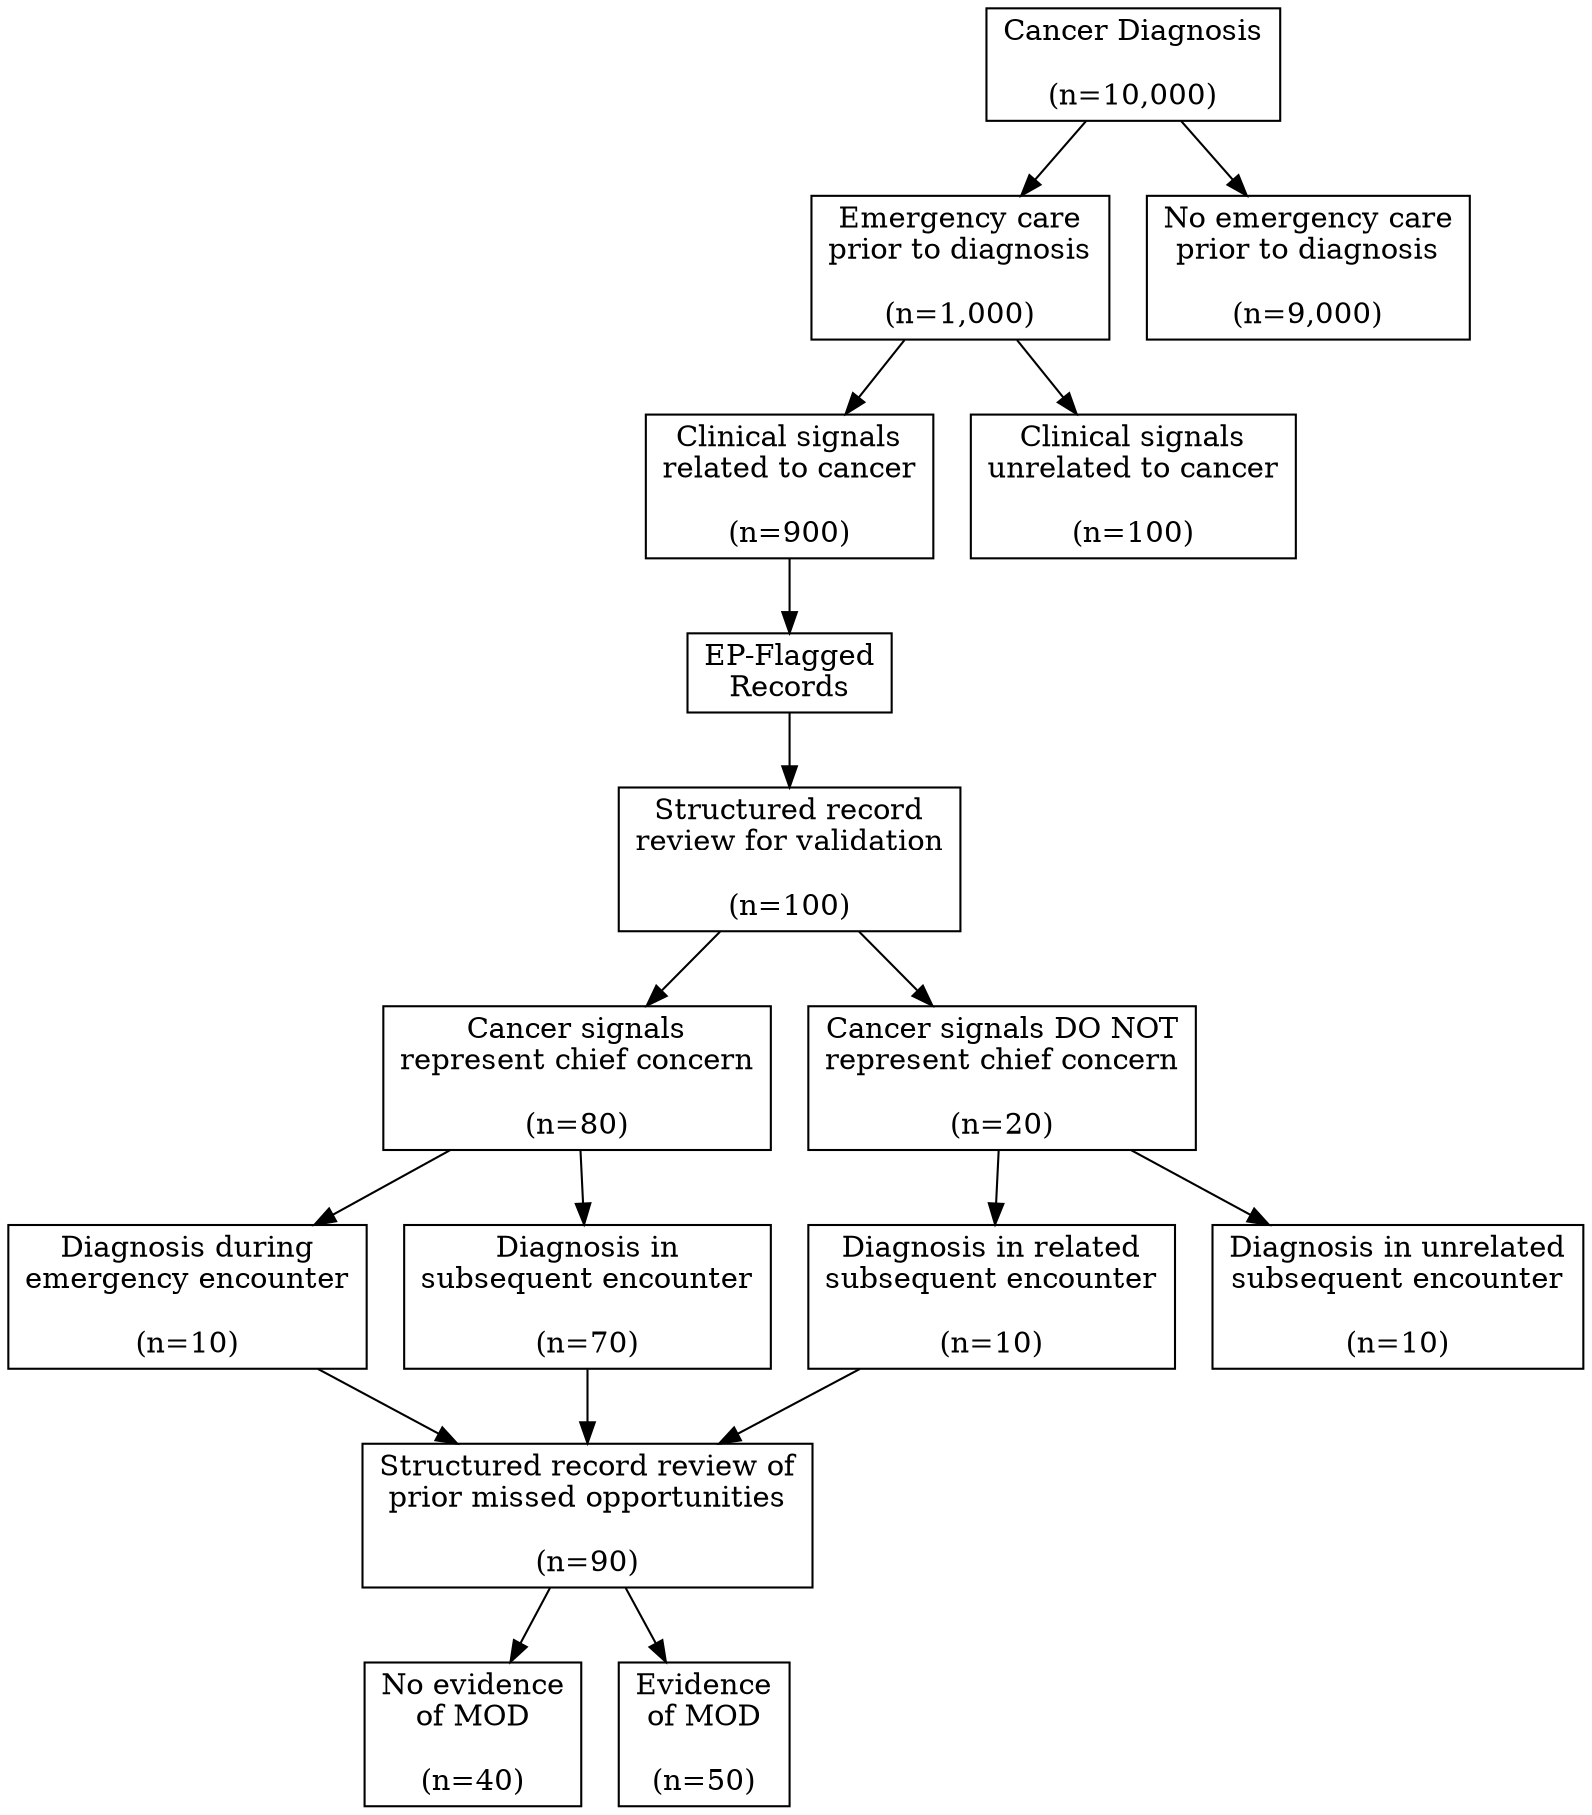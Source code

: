 digraph{

# Nodes

cancer_dx[shape=rectangle, label="Cancer Diagnosis\n\n(n=10,000)"]
emerg[shape=rectangle, label="Emergency care\nprior to diagnosis\n\n(n=1,000)"]
no_emerg[shape=rectangle, label="No emergency care\nprior to diagnosis\n\n(n=9,000)"]
signals_related[shape=rectangle, label="Clinical signals\nrelated to cancer\n\n(n=900)"]
signals_unrelated[shape=rectangle, label="Clinical signals\nunrelated to cancer\n\n(n=100)"]

Flagged[shape=rectangle, label="EP-Flagged\nRecords"]
review_sample[shape=rectangle, label="Structured record\nreview for validation\n\n(n=100)"]
chief_concern[shape=rectangle, label="Cancer signals\nrepresent chief concern\n\n(n=80)"]
not_chief[shape=rectangle, label="Cancer signals DO NOT\nrepresent chief concern\n\n(n=20)"]

dx_during_type1[shape=rectangle, label="Diagnosis during\nemergency encounter\n\n(n=10)"]
dx_later_type2[shape=rectangle, label="Diagnosis in\nsubsequent encounter\n\n(n=70)"]
dx_related_type3_incidental[shape=rectangle, label="Diagnosis in related\nsubsequent encounter\n\n(n=10)"]
dx_unrelated_nonEP_FP[shape=rectangle, label="Diagnosis in unrelated\nsubsequent encounter\n\n(n=10)"]

MOD_review[shape=rectangle, label="Structured record review of\nprior missed opportunities\n\n(n=90)"]
no_MOD[shape=rectangle, label="No evidence\nof MOD\n\n(n=40)"]
yes_MOD[shape=rectangle, label="Evidence\nof MOD\n\n(n=50)"]

# Edges

cancer_dx -> emerg
cancer_dx -> no_emerg
emerg -> signals_unrelated
emerg -> signals_related
signals_related -> Flagged

Flagged -> review_sample
review_sample -> chief_concern
review_sample -> not_chief
chief_concern -> dx_during_type1
chief_concern -> dx_later_type2
not_chief -> dx_related_type3_incidental
not_chief -> dx_unrelated_nonEP_FP

dx_during_type1 -> MOD_review
dx_later_type2 -> MOD_review
dx_related_type3_incidental -> MOD_review

MOD_review -> yes_MOD
MOD_review -> no_MOD

}
